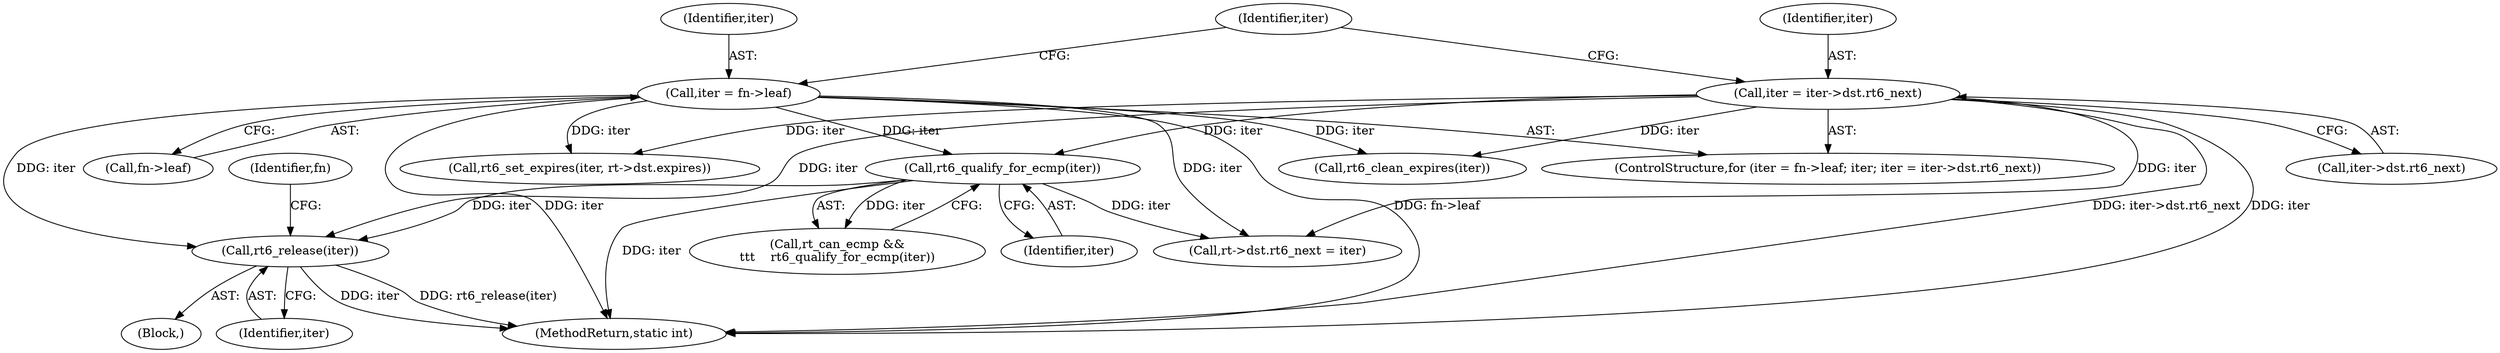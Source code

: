 digraph "0_linux_307f2fb95e9b96b3577916e73d92e104f8f26494@pointer" {
"1000495" [label="(Call,rt6_release(iter))"];
"1000163" [label="(Call,iter = fn->leaf)"];
"1000280" [label="(Call,rt6_qualify_for_ecmp(iter))"];
"1000169" [label="(Call,iter = iter->dst.rt6_next)"];
"1000495" [label="(Call,rt6_release(iter))"];
"1000496" [label="(Identifier,iter)"];
"1000522" [label="(MethodReturn,static int)"];
"1000501" [label="(Identifier,fn)"];
"1000168" [label="(Identifier,iter)"];
"1000264" [label="(Call,rt6_clean_expires(iter))"];
"1000281" [label="(Identifier,iter)"];
"1000453" [label="(Block,)"];
"1000171" [label="(Call,iter->dst.rt6_next)"];
"1000169" [label="(Call,iter = iter->dst.rt6_next)"];
"1000164" [label="(Identifier,iter)"];
"1000162" [label="(ControlStructure,for (iter = fn->leaf; iter; iter = iter->dst.rt6_next))"];
"1000165" [label="(Call,fn->leaf)"];
"1000394" [label="(Call,rt->dst.rt6_next = iter)"];
"1000170" [label="(Identifier,iter)"];
"1000267" [label="(Call,rt6_set_expires(iter, rt->dst.expires))"];
"1000163" [label="(Call,iter = fn->leaf)"];
"1000280" [label="(Call,rt6_qualify_for_ecmp(iter))"];
"1000278" [label="(Call,rt_can_ecmp &&\n\t\t\t    rt6_qualify_for_ecmp(iter))"];
"1000495" -> "1000453"  [label="AST: "];
"1000495" -> "1000496"  [label="CFG: "];
"1000496" -> "1000495"  [label="AST: "];
"1000501" -> "1000495"  [label="CFG: "];
"1000495" -> "1000522"  [label="DDG: iter"];
"1000495" -> "1000522"  [label="DDG: rt6_release(iter)"];
"1000163" -> "1000495"  [label="DDG: iter"];
"1000280" -> "1000495"  [label="DDG: iter"];
"1000169" -> "1000495"  [label="DDG: iter"];
"1000163" -> "1000162"  [label="AST: "];
"1000163" -> "1000165"  [label="CFG: "];
"1000164" -> "1000163"  [label="AST: "];
"1000165" -> "1000163"  [label="AST: "];
"1000168" -> "1000163"  [label="CFG: "];
"1000163" -> "1000522"  [label="DDG: iter"];
"1000163" -> "1000522"  [label="DDG: fn->leaf"];
"1000163" -> "1000264"  [label="DDG: iter"];
"1000163" -> "1000267"  [label="DDG: iter"];
"1000163" -> "1000280"  [label="DDG: iter"];
"1000163" -> "1000394"  [label="DDG: iter"];
"1000280" -> "1000278"  [label="AST: "];
"1000280" -> "1000281"  [label="CFG: "];
"1000281" -> "1000280"  [label="AST: "];
"1000278" -> "1000280"  [label="CFG: "];
"1000280" -> "1000522"  [label="DDG: iter"];
"1000280" -> "1000278"  [label="DDG: iter"];
"1000169" -> "1000280"  [label="DDG: iter"];
"1000280" -> "1000394"  [label="DDG: iter"];
"1000169" -> "1000162"  [label="AST: "];
"1000169" -> "1000171"  [label="CFG: "];
"1000170" -> "1000169"  [label="AST: "];
"1000171" -> "1000169"  [label="AST: "];
"1000168" -> "1000169"  [label="CFG: "];
"1000169" -> "1000522"  [label="DDG: iter->dst.rt6_next"];
"1000169" -> "1000522"  [label="DDG: iter"];
"1000169" -> "1000264"  [label="DDG: iter"];
"1000169" -> "1000267"  [label="DDG: iter"];
"1000169" -> "1000394"  [label="DDG: iter"];
}
